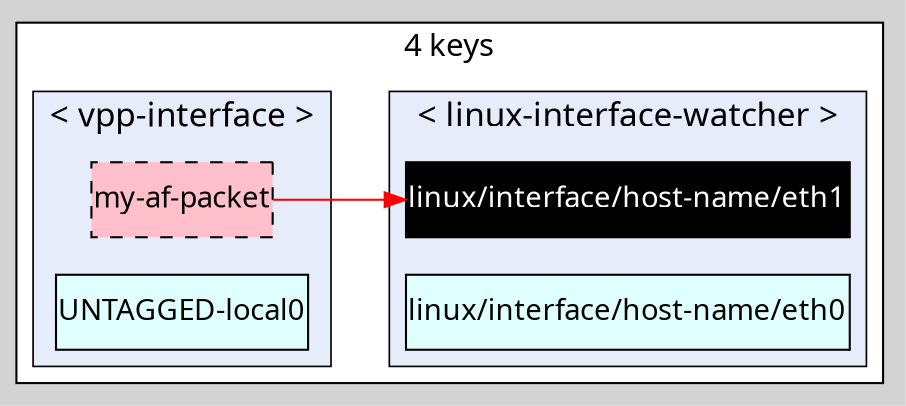 digraph kvscheduler {
	ranksep=.5;
	labelloc="b";
	labeljust="c";
	fontsize="12";
	fontname="Ubuntu"; 
	rankdir="LR";
	bgcolor="lightgray";
	style="solid";
	penwidth="1";
	pad="0.04";
	nodesep="<no value>";
	ordering="out";

	node [shape="box" style="filled" fontname="Ubuntu" fillcolor="honeydew" penwidth="1.0" margin="0.03,0.0"];
	edge [minlen="1"]

		subgraph "cluster_nodes" {
			labelloc="t";
			labeljust="c";
			fontsize="15";
			tooltip="";
			label="4 keys";
			bgcolor="white";


			subgraph "cluster_linux-interface-watcher" {
				penwidth="0.8";
				fontsize="16";
				style="filled";
				fillcolor="#e6ecfa";
				label="< linux-interface-watcher >";

				"linux/interface/host-name/eth1" [ margin="0.01" href="/scheduler/key-timeline?key=linux/interface/host-name/eth1&amp;time=1549965074962075260" fillcolor="Black" fontcolor="White" tooltip="[NONEXISTENT] linux/interface/host-name/eth1\n-----\n<nil>" pad="0.01" ]
				"linux/interface/host-name/eth0" [ pad="0.01" margin="0.01" href="/scheduler/key-timeline?key=linux/interface/host-name/eth0&amp;time=1549965074962075260" label="linux/interface/host-name/eth0" fillcolor="LightCyan" tooltip="[OBTAINED] linux/interface/host-name/eth0\n-----\n" ]

			}

			subgraph "cluster_vpp-interface" {
				style="filled";
				fillcolor="#e6ecfa";
				label="< vpp-interface >";
				penwidth="0.8";
				fontsize="16";

				"config/vpp/v2/interfaces/my-af-packet" [ tooltip="[PENDING] config/vpp/v2/interfaces/my-af-packet\n-----\nname: \"my-af-packet\"\ntype: AF_PACKET\nenabled: true\nafpacket: <\n  host_if_name: \"eth1\"\n>\n" pad="0.01" margin="0.01" href="/scheduler/key-timeline?key=config/vpp/v2/interfaces/my-af-packet&amp;time=1549965074962075260" label="my-af-packet" fillcolor="Pink" style="dashed,filled" ]
				"config/vpp/v2/interfaces/UNTAGGED-local0" [ fillcolor="LightCyan" tooltip="[OBTAINED] config/vpp/v2/interfaces/UNTAGGED-local0\n-----\nname: \"UNTAGGED-local0\"\ntype: SOFTWARE_LOOPBACK\n" pad="0.01" margin="0.01" href="/scheduler/key-timeline?key=config/vpp/v2/interfaces/UNTAGGED-local0&amp;time=1549965074962075260" label="UNTAGGED-local0" ]

			}

		}

	"config/vpp/v2/interfaces/my-af-packet" -> "linux/interface/host-name/eth1" [ tooltip="afpacket-host-interface-exists" color="Red" ]


}

